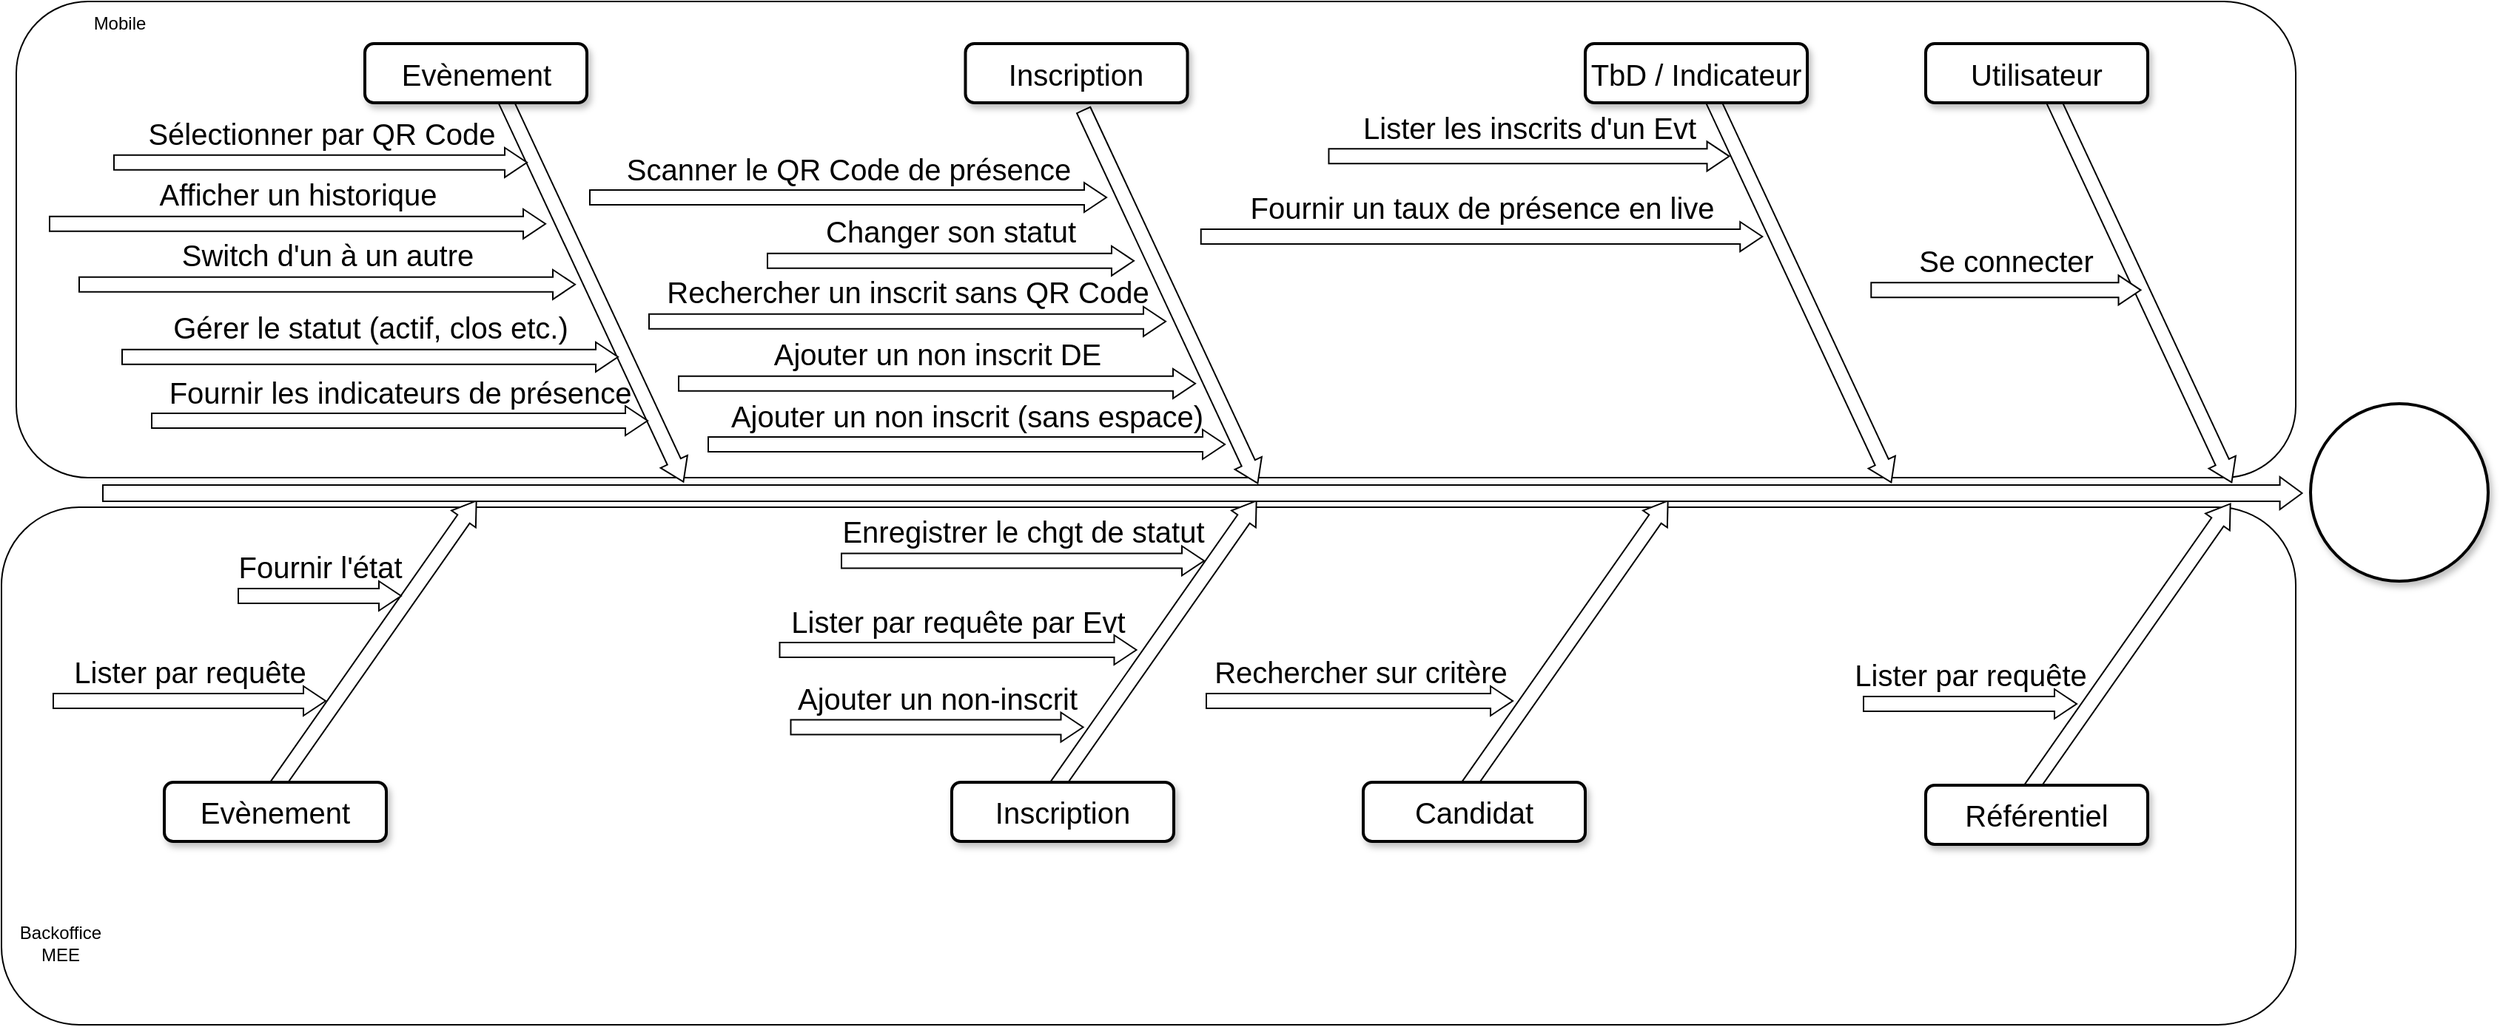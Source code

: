 <mxfile version="21.0.6" type="github">
  <diagram name="Page-1" id="b7a7eaba-c6c5-6fbe-34ae-1d3a4219ac39">
    <mxGraphModel dx="1843" dy="813" grid="1" gridSize="10" guides="1" tooltips="1" connect="1" arrows="1" fold="1" page="1" pageScale="1.5" pageWidth="1169" pageHeight="826" background="none" math="0" shadow="0">
      <root>
        <mxCell id="0" style=";html=1;" />
        <mxCell id="1" style=";html=1;" parent="0" />
        <mxCell id="BgNtMRz4Lzl-_mLBwiGy-9" value="" style="rounded=1;whiteSpace=wrap;html=1;" vertex="1" parent="1">
          <mxGeometry x="50" y="630" width="1550" height="350" as="geometry" />
        </mxCell>
        <mxCell id="BgNtMRz4Lzl-_mLBwiGy-10" value="" style="rounded=1;whiteSpace=wrap;html=1;" vertex="1" parent="1">
          <mxGeometry x="60" y="288" width="1540" height="322" as="geometry" />
        </mxCell>
        <mxCell id="279d4c6e8b4f5ae2-2" value="" style="html=1;shadow=0;dashed=0;align=center;verticalAlign=middle;shape=mxgraph.arrows2.arrow;dy=0.5;dx=15;direction=north;notch=0;rounded=0;strokeWidth=1;fontSize=20;rotation=35;" parent="1" vertex="1">
          <mxGeometry x="292" y="604" width="20" height="240" as="geometry" />
        </mxCell>
        <mxCell id="279d4c6e8b4f5ae2-3" value="" style="html=1;shadow=0;dashed=0;align=center;verticalAlign=middle;shape=mxgraph.arrows2.arrow;dy=0.5;dx=15;direction=north;notch=0;rounded=0;strokeWidth=1;fontSize=20;rotation=35;" parent="1" vertex="1">
          <mxGeometry x="819" y="604" width="20" height="240" as="geometry" />
        </mxCell>
        <mxCell id="279d4c6e8b4f5ae2-4" value="" style="html=1;shadow=0;dashed=0;align=center;verticalAlign=middle;shape=mxgraph.arrows2.arrow;dy=0.5;dx=15;direction=north;notch=0;rounded=0;strokeWidth=1;fontSize=20;rotation=35;" parent="1" vertex="1">
          <mxGeometry x="1097" y="604" width="20" height="240" as="geometry" />
        </mxCell>
        <mxCell id="279d4c6e8b4f5ae2-5" value="" style="html=1;shadow=0;dashed=0;align=center;verticalAlign=middle;shape=mxgraph.arrows2.arrow;dy=0.5;dx=15;direction=north;notch=0;rounded=0;strokeWidth=1;fontSize=20;rotation=90;" parent="1" vertex="1">
          <mxGeometry x="850.36" y="-122.36" width="22.07" height="1485.78" as="geometry" />
        </mxCell>
        <mxCell id="279d4c6e8b4f5ae2-6" value="" style="html=1;shadow=0;dashed=0;align=center;verticalAlign=middle;shape=mxgraph.arrows2.arrow;dy=0.5;dx=15;direction=north;notch=0;rounded=0;strokeWidth=1;fontSize=20;rotation=155;" parent="1" vertex="1">
          <mxGeometry x="440.28" y="340.15" width="20" height="286" as="geometry" />
        </mxCell>
        <mxCell id="279d4c6e8b4f5ae2-7" value="" style="html=1;shadow=0;dashed=0;align=center;verticalAlign=middle;shape=mxgraph.arrows2.arrow;dy=0.5;dx=15;direction=north;notch=0;rounded=0;strokeWidth=1;fontSize=20;rotation=155;" parent="1" vertex="1">
          <mxGeometry x="829.89" y="348.44" width="20" height="278.36" as="geometry" />
        </mxCell>
        <mxCell id="279d4c6e8b4f5ae2-8" value="" style="html=1;shadow=0;dashed=0;align=center;verticalAlign=middle;shape=mxgraph.arrows2.arrow;dy=0.5;dx=15;direction=north;notch=0;rounded=0;strokeWidth=1;fontSize=20;rotation=155;" parent="1" vertex="1">
          <mxGeometry x="1256.36" y="340.92" width="20" height="285.61" as="geometry" />
        </mxCell>
        <mxCell id="279d4c6e8b4f5ae2-9" value="Evènement" style="rounded=1;whiteSpace=wrap;html=1;shadow=1;strokeWidth=2;fontSize=20;" parent="1" vertex="1">
          <mxGeometry x="295.5" y="316.5" width="150" height="40" as="geometry" />
        </mxCell>
        <mxCell id="279d4c6e8b4f5ae2-10" value="Inscription" style="rounded=1;whiteSpace=wrap;html=1;shadow=1;strokeWidth=2;fontSize=20;" parent="1" vertex="1">
          <mxGeometry x="701.25" y="316.5" width="150" height="40" as="geometry" />
        </mxCell>
        <mxCell id="279d4c6e8b4f5ae2-11" value="TbD / Indicateur" style="rounded=1;whiteSpace=wrap;html=1;shadow=1;strokeWidth=2;fontSize=20;" parent="1" vertex="1">
          <mxGeometry x="1120" y="316.5" width="150" height="40" as="geometry" />
        </mxCell>
        <mxCell id="279d4c6e8b4f5ae2-12" value="Evènement" style="rounded=1;whiteSpace=wrap;html=1;shadow=1;strokeWidth=2;fontSize=20;" parent="1" vertex="1">
          <mxGeometry x="160" y="816" width="150" height="40" as="geometry" />
        </mxCell>
        <mxCell id="279d4c6e8b4f5ae2-13" value="Inscription" style="rounded=1;whiteSpace=wrap;html=1;shadow=1;strokeWidth=2;fontSize=20;" parent="1" vertex="1">
          <mxGeometry x="692" y="816.0" width="150" height="40" as="geometry" />
        </mxCell>
        <mxCell id="279d4c6e8b4f5ae2-14" value="Candidat" style="rounded=1;whiteSpace=wrap;html=1;shadow=1;strokeWidth=2;fontSize=20;" parent="1" vertex="1">
          <mxGeometry x="970" y="816" width="150" height="40" as="geometry" />
        </mxCell>
        <mxCell id="279d4c6e8b4f5ae2-15" value="" style="ellipse;whiteSpace=wrap;html=1;rounded=1;shadow=1;strokeWidth=2;fontSize=20;" parent="1" vertex="1">
          <mxGeometry x="1610" y="560" width="120" height="120" as="geometry" />
        </mxCell>
        <mxCell id="279d4c6e8b4f5ae2-16" value="Sélectionner par QR Code" style="html=1;shadow=0;dashed=0;align=center;verticalAlign=middle;shape=mxgraph.arrows2.arrow;dy=0.5;dx=15;direction=north;notch=0;rounded=0;strokeWidth=1;fontSize=20;rotation=90;horizontal=0;labelPosition=left;verticalLabelPosition=middle;" parent="1" vertex="1">
          <mxGeometry x="255.5" y="257.39" width="20" height="279" as="geometry" />
        </mxCell>
        <mxCell id="279d4c6e8b4f5ae2-17" value="Rechercher un inscrit sans QR Code" style="html=1;shadow=0;dashed=0;align=center;verticalAlign=middle;shape=mxgraph.arrows2.arrow;dy=0.5;dx=15;direction=north;notch=0;rounded=0;strokeWidth=1;fontSize=20;rotation=90;horizontal=0;labelPosition=left;verticalLabelPosition=middle;" parent="1" vertex="1">
          <mxGeometry x="652" y="329.89" width="20" height="349" as="geometry" />
        </mxCell>
        <mxCell id="279d4c6e8b4f5ae2-18" value="Lister les inscrits d&#39;un Evt" style="html=1;shadow=0;dashed=0;align=center;verticalAlign=middle;shape=mxgraph.arrows2.arrow;dy=0.5;dx=15;direction=north;notch=0;rounded=0;strokeWidth=1;fontSize=20;rotation=90;horizontal=0;labelPosition=left;verticalLabelPosition=middle;" parent="1" vertex="1">
          <mxGeometry x="1072" y="257.39" width="20" height="270.54" as="geometry" />
        </mxCell>
        <mxCell id="279d4c6e8b4f5ae2-19" value="Lister par requête" style="html=1;shadow=0;dashed=0;align=center;verticalAlign=middle;shape=mxgraph.arrows2.arrow;dy=0.5;dx=15;direction=north;notch=0;rounded=0;strokeWidth=1;fontSize=20;rotation=90;horizontal=0;labelPosition=left;verticalLabelPosition=middle;" parent="1" vertex="1">
          <mxGeometry x="167" y="669" width="20" height="184" as="geometry" />
        </mxCell>
        <mxCell id="279d4c6e8b4f5ae2-20" value="Lister par requête par Evt" style="html=1;shadow=0;dashed=0;align=center;verticalAlign=middle;shape=mxgraph.arrows2.arrow;dy=0.5;dx=15;direction=north;notch=0;rounded=0;strokeWidth=1;fontSize=20;rotation=90;horizontal=0;labelPosition=left;verticalLabelPosition=middle;" parent="1" vertex="1">
          <mxGeometry x="686.25" y="606" width="20" height="241" as="geometry" />
        </mxCell>
        <mxCell id="279d4c6e8b4f5ae2-21" value="Rechercher sur critère" style="html=1;shadow=0;dashed=0;align=center;verticalAlign=middle;shape=mxgraph.arrows2.arrow;dy=0.5;dx=15;direction=north;notch=0;rounded=0;strokeWidth=1;fontSize=20;rotation=90;horizontal=0;labelPosition=left;verticalLabelPosition=middle;" parent="1" vertex="1">
          <mxGeometry x="957.5" y="657.5" width="20" height="207" as="geometry" />
        </mxCell>
        <mxCell id="279d4c6e8b4f5ae2-22" value="Gérer le statut (actif, clos etc.)" style="html=1;shadow=0;dashed=0;align=center;verticalAlign=middle;shape=mxgraph.arrows2.arrow;dy=0.5;dx=15;direction=north;notch=0;rounded=0;strokeWidth=1;fontSize=20;rotation=90;horizontal=0;labelPosition=left;verticalLabelPosition=middle;" parent="1" vertex="1">
          <mxGeometry x="289" y="360.89" width="20" height="335" as="geometry" />
        </mxCell>
        <mxCell id="279d4c6e8b4f5ae2-23" value="Changer son statut" style="html=1;shadow=0;dashed=0;align=center;verticalAlign=middle;shape=mxgraph.arrows2.arrow;dy=0.5;dx=15;direction=north;notch=0;rounded=0;strokeWidth=1;fontSize=20;rotation=90;horizontal=0;labelPosition=left;verticalLabelPosition=middle;" parent="1" vertex="1">
          <mxGeometry x="681.25" y="339.64" width="20" height="247.5" as="geometry" />
        </mxCell>
        <mxCell id="279d4c6e8b4f5ae2-24" value="Fournir un taux de présence en live" style="html=1;shadow=0;dashed=0;align=center;verticalAlign=middle;shape=mxgraph.arrows2.arrow;dy=0.5;dx=15;direction=north;notch=0;rounded=0;strokeWidth=1;fontSize=20;rotation=90;horizontal=0;labelPosition=left;verticalLabelPosition=middle;" parent="1" vertex="1">
          <mxGeometry x="1040" y="257.39" width="20" height="379.25" as="geometry" />
        </mxCell>
        <mxCell id="279d4c6e8b4f5ae2-25" value="Fournir l&#39;état" style="html=1;shadow=0;dashed=0;align=center;verticalAlign=middle;shape=mxgraph.arrows2.arrow;dy=0.5;dx=15;direction=north;notch=0;rounded=0;strokeWidth=1;fontSize=20;rotation=90;horizontal=0;labelPosition=left;verticalLabelPosition=middle;" parent="1" vertex="1">
          <mxGeometry x="255" y="635" width="20" height="110" as="geometry" />
        </mxCell>
        <mxCell id="279d4c6e8b4f5ae2-26" value="Enregistrer le chgt de statut" style="html=1;shadow=0;dashed=0;align=center;verticalAlign=middle;shape=mxgraph.arrows2.arrow;dy=0.5;dx=15;direction=north;notch=0;rounded=0;strokeWidth=1;fontSize=20;rotation=90;horizontal=0;labelPosition=left;verticalLabelPosition=middle;" parent="1" vertex="1">
          <mxGeometry x="730" y="543.75" width="20" height="245" as="geometry" />
        </mxCell>
        <mxCell id="279d4c6e8b4f5ae2-27" value="Ajouter un non-inscrit" style="html=1;shadow=0;dashed=0;align=center;verticalAlign=middle;shape=mxgraph.arrows2.arrow;dy=0.5;dx=15;direction=north;notch=0;rounded=0;strokeWidth=1;fontSize=20;rotation=90;horizontal=0;labelPosition=left;verticalLabelPosition=middle;" parent="1" vertex="1">
          <mxGeometry x="672" y="680" width="20" height="197.5" as="geometry" />
        </mxCell>
        <mxCell id="BgNtMRz4Lzl-_mLBwiGy-1" value="Switch d&#39;un à un autre" style="html=1;shadow=0;dashed=0;align=center;verticalAlign=middle;shape=mxgraph.arrows2.arrow;dy=0.5;dx=15;direction=north;notch=0;rounded=0;strokeWidth=1;fontSize=20;rotation=90;horizontal=0;labelPosition=left;verticalLabelPosition=middle;" vertex="1" parent="1">
          <mxGeometry x="260" y="311.89" width="20" height="335" as="geometry" />
        </mxCell>
        <mxCell id="BgNtMRz4Lzl-_mLBwiGy-2" value="Afficher un historique" style="html=1;shadow=0;dashed=0;align=center;verticalAlign=middle;shape=mxgraph.arrows2.arrow;dy=0.5;dx=15;direction=north;notch=0;rounded=0;strokeWidth=1;fontSize=20;rotation=90;horizontal=0;labelPosition=left;verticalLabelPosition=middle;" vertex="1" parent="1">
          <mxGeometry x="240" y="270.89" width="20" height="335" as="geometry" />
        </mxCell>
        <mxCell id="BgNtMRz4Lzl-_mLBwiGy-3" value="Scanner le QR Code de présence" style="html=1;shadow=0;dashed=0;align=center;verticalAlign=middle;shape=mxgraph.arrows2.arrow;dy=0.5;dx=15;direction=north;notch=0;rounded=0;strokeWidth=1;fontSize=20;rotation=90;horizontal=0;labelPosition=left;verticalLabelPosition=middle;" vertex="1" parent="1">
          <mxGeometry x="612" y="246" width="20" height="349" as="geometry" />
        </mxCell>
        <mxCell id="BgNtMRz4Lzl-_mLBwiGy-4" value="Ajouter un non inscrit DE" style="html=1;shadow=0;dashed=0;align=center;verticalAlign=middle;shape=mxgraph.arrows2.arrow;dy=0.5;dx=15;direction=north;notch=0;rounded=0;strokeWidth=1;fontSize=20;rotation=90;horizontal=0;labelPosition=left;verticalLabelPosition=middle;" vertex="1" parent="1">
          <mxGeometry x="672" y="371.89" width="20" height="349" as="geometry" />
        </mxCell>
        <mxCell id="BgNtMRz4Lzl-_mLBwiGy-5" value="Ajouter un non inscrit (sans espace)" style="html=1;shadow=0;dashed=0;align=center;verticalAlign=middle;shape=mxgraph.arrows2.arrow;dy=0.5;dx=15;direction=north;notch=0;rounded=0;strokeWidth=1;fontSize=20;rotation=90;horizontal=0;labelPosition=left;verticalLabelPosition=middle;" vertex="1" parent="1">
          <mxGeometry x="692" y="413" width="20" height="349" as="geometry" />
        </mxCell>
        <mxCell id="BgNtMRz4Lzl-_mLBwiGy-6" value="Fournir les indicateurs de présence" style="html=1;shadow=0;dashed=0;align=center;verticalAlign=middle;shape=mxgraph.arrows2.arrow;dy=0.5;dx=15;direction=north;notch=0;rounded=0;strokeWidth=1;fontSize=20;rotation=90;horizontal=0;labelPosition=left;verticalLabelPosition=middle;" vertex="1" parent="1">
          <mxGeometry x="309" y="404" width="20" height="335" as="geometry" />
        </mxCell>
        <mxCell id="BgNtMRz4Lzl-_mLBwiGy-11" value="Backoffice MEE" style="text;html=1;strokeColor=none;fillColor=none;align=center;verticalAlign=middle;whiteSpace=wrap;rounded=0;" vertex="1" parent="1">
          <mxGeometry x="60" y="910" width="60" height="30" as="geometry" />
        </mxCell>
        <mxCell id="BgNtMRz4Lzl-_mLBwiGy-12" value="Mobile" style="text;html=1;strokeColor=none;fillColor=none;align=center;verticalAlign=middle;whiteSpace=wrap;rounded=0;" vertex="1" parent="1">
          <mxGeometry x="100" y="288" width="60" height="30" as="geometry" />
        </mxCell>
        <mxCell id="BgNtMRz4Lzl-_mLBwiGy-13" value="" style="html=1;shadow=0;dashed=0;align=center;verticalAlign=middle;shape=mxgraph.arrows2.arrow;dy=0.5;dx=15;direction=north;notch=0;rounded=0;strokeWidth=1;fontSize=20;rotation=155;" vertex="1" parent="1">
          <mxGeometry x="1486.36" y="340.92" width="20" height="285.61" as="geometry" />
        </mxCell>
        <mxCell id="BgNtMRz4Lzl-_mLBwiGy-14" value="Utilisateur" style="rounded=1;whiteSpace=wrap;html=1;shadow=1;strokeWidth=2;fontSize=20;" vertex="1" parent="1">
          <mxGeometry x="1350" y="316.5" width="150" height="40" as="geometry" />
        </mxCell>
        <mxCell id="BgNtMRz4Lzl-_mLBwiGy-15" value="Se connecter" style="html=1;shadow=0;dashed=0;align=center;verticalAlign=middle;shape=mxgraph.arrows2.arrow;dy=0.5;dx=15;direction=north;notch=0;rounded=0;strokeWidth=1;fontSize=20;rotation=90;horizontal=0;labelPosition=left;verticalLabelPosition=middle;" vertex="1" parent="1">
          <mxGeometry x="1394.21" y="392.09" width="20" height="182.12" as="geometry" />
        </mxCell>
        <mxCell id="BgNtMRz4Lzl-_mLBwiGy-16" value="Lister par requête" style="html=1;shadow=0;dashed=0;align=center;verticalAlign=middle;shape=mxgraph.arrows2.arrow;dy=0.5;dx=15;direction=north;notch=0;rounded=0;strokeWidth=1;fontSize=20;rotation=90;horizontal=0;labelPosition=left;verticalLabelPosition=middle;" vertex="1" parent="1">
          <mxGeometry x="1370" y="691" width="20" height="144" as="geometry" />
        </mxCell>
        <mxCell id="BgNtMRz4Lzl-_mLBwiGy-18" value="" style="html=1;shadow=0;dashed=0;align=center;verticalAlign=middle;shape=mxgraph.arrows2.arrow;dy=0.5;dx=15;direction=north;notch=0;rounded=0;strokeWidth=1;fontSize=20;rotation=35;" vertex="1" parent="1">
          <mxGeometry x="1477" y="606" width="20" height="240" as="geometry" />
        </mxCell>
        <mxCell id="BgNtMRz4Lzl-_mLBwiGy-17" value="Référentiel" style="rounded=1;whiteSpace=wrap;html=1;shadow=1;strokeWidth=2;fontSize=20;" vertex="1" parent="1">
          <mxGeometry x="1350" y="818.0" width="150" height="40" as="geometry" />
        </mxCell>
      </root>
    </mxGraphModel>
  </diagram>
</mxfile>

